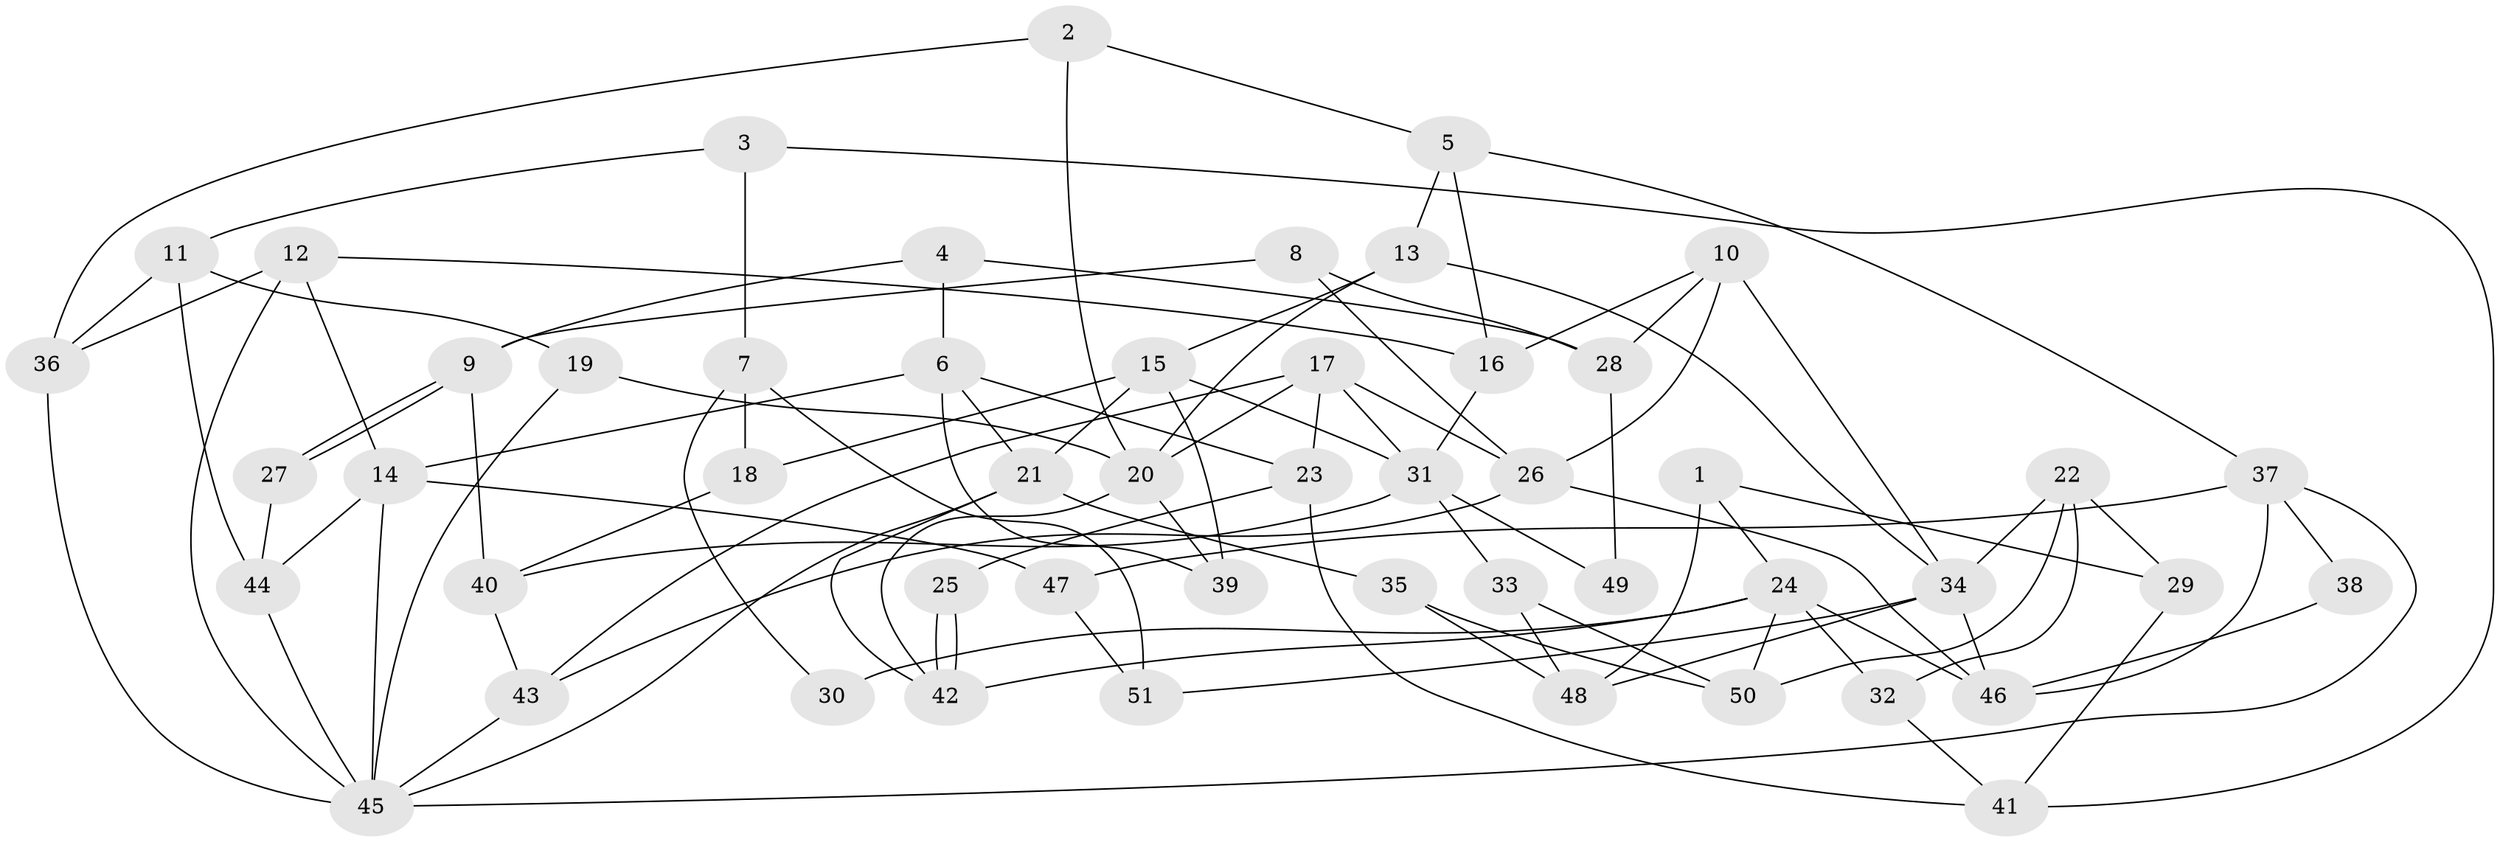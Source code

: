 // Generated by graph-tools (version 1.1) at 2025/15/03/09/25 04:15:08]
// undirected, 51 vertices, 102 edges
graph export_dot {
graph [start="1"]
  node [color=gray90,style=filled];
  1;
  2;
  3;
  4;
  5;
  6;
  7;
  8;
  9;
  10;
  11;
  12;
  13;
  14;
  15;
  16;
  17;
  18;
  19;
  20;
  21;
  22;
  23;
  24;
  25;
  26;
  27;
  28;
  29;
  30;
  31;
  32;
  33;
  34;
  35;
  36;
  37;
  38;
  39;
  40;
  41;
  42;
  43;
  44;
  45;
  46;
  47;
  48;
  49;
  50;
  51;
  1 -- 24;
  1 -- 48;
  1 -- 29;
  2 -- 20;
  2 -- 36;
  2 -- 5;
  3 -- 11;
  3 -- 41;
  3 -- 7;
  4 -- 6;
  4 -- 9;
  4 -- 28;
  5 -- 13;
  5 -- 16;
  5 -- 37;
  6 -- 14;
  6 -- 39;
  6 -- 21;
  6 -- 23;
  7 -- 18;
  7 -- 30;
  7 -- 51;
  8 -- 26;
  8 -- 28;
  8 -- 9;
  9 -- 27;
  9 -- 27;
  9 -- 40;
  10 -- 16;
  10 -- 26;
  10 -- 28;
  10 -- 34;
  11 -- 44;
  11 -- 19;
  11 -- 36;
  12 -- 16;
  12 -- 14;
  12 -- 36;
  12 -- 45;
  13 -- 34;
  13 -- 20;
  13 -- 15;
  14 -- 45;
  14 -- 47;
  14 -- 44;
  15 -- 21;
  15 -- 18;
  15 -- 31;
  15 -- 39;
  16 -- 31;
  17 -- 31;
  17 -- 43;
  17 -- 20;
  17 -- 23;
  17 -- 26;
  18 -- 40;
  19 -- 45;
  19 -- 20;
  20 -- 42;
  20 -- 39;
  21 -- 45;
  21 -- 35;
  21 -- 42;
  22 -- 50;
  22 -- 29;
  22 -- 32;
  22 -- 34;
  23 -- 25;
  23 -- 41;
  24 -- 46;
  24 -- 42;
  24 -- 30;
  24 -- 32;
  24 -- 50;
  25 -- 42;
  25 -- 42;
  26 -- 46;
  26 -- 43;
  27 -- 44;
  28 -- 49;
  29 -- 41;
  31 -- 40;
  31 -- 33;
  31 -- 49;
  32 -- 41;
  33 -- 48;
  33 -- 50;
  34 -- 46;
  34 -- 48;
  34 -- 51;
  35 -- 50;
  35 -- 48;
  36 -- 45;
  37 -- 45;
  37 -- 38;
  37 -- 46;
  37 -- 47;
  38 -- 46;
  40 -- 43;
  43 -- 45;
  44 -- 45;
  47 -- 51;
}
